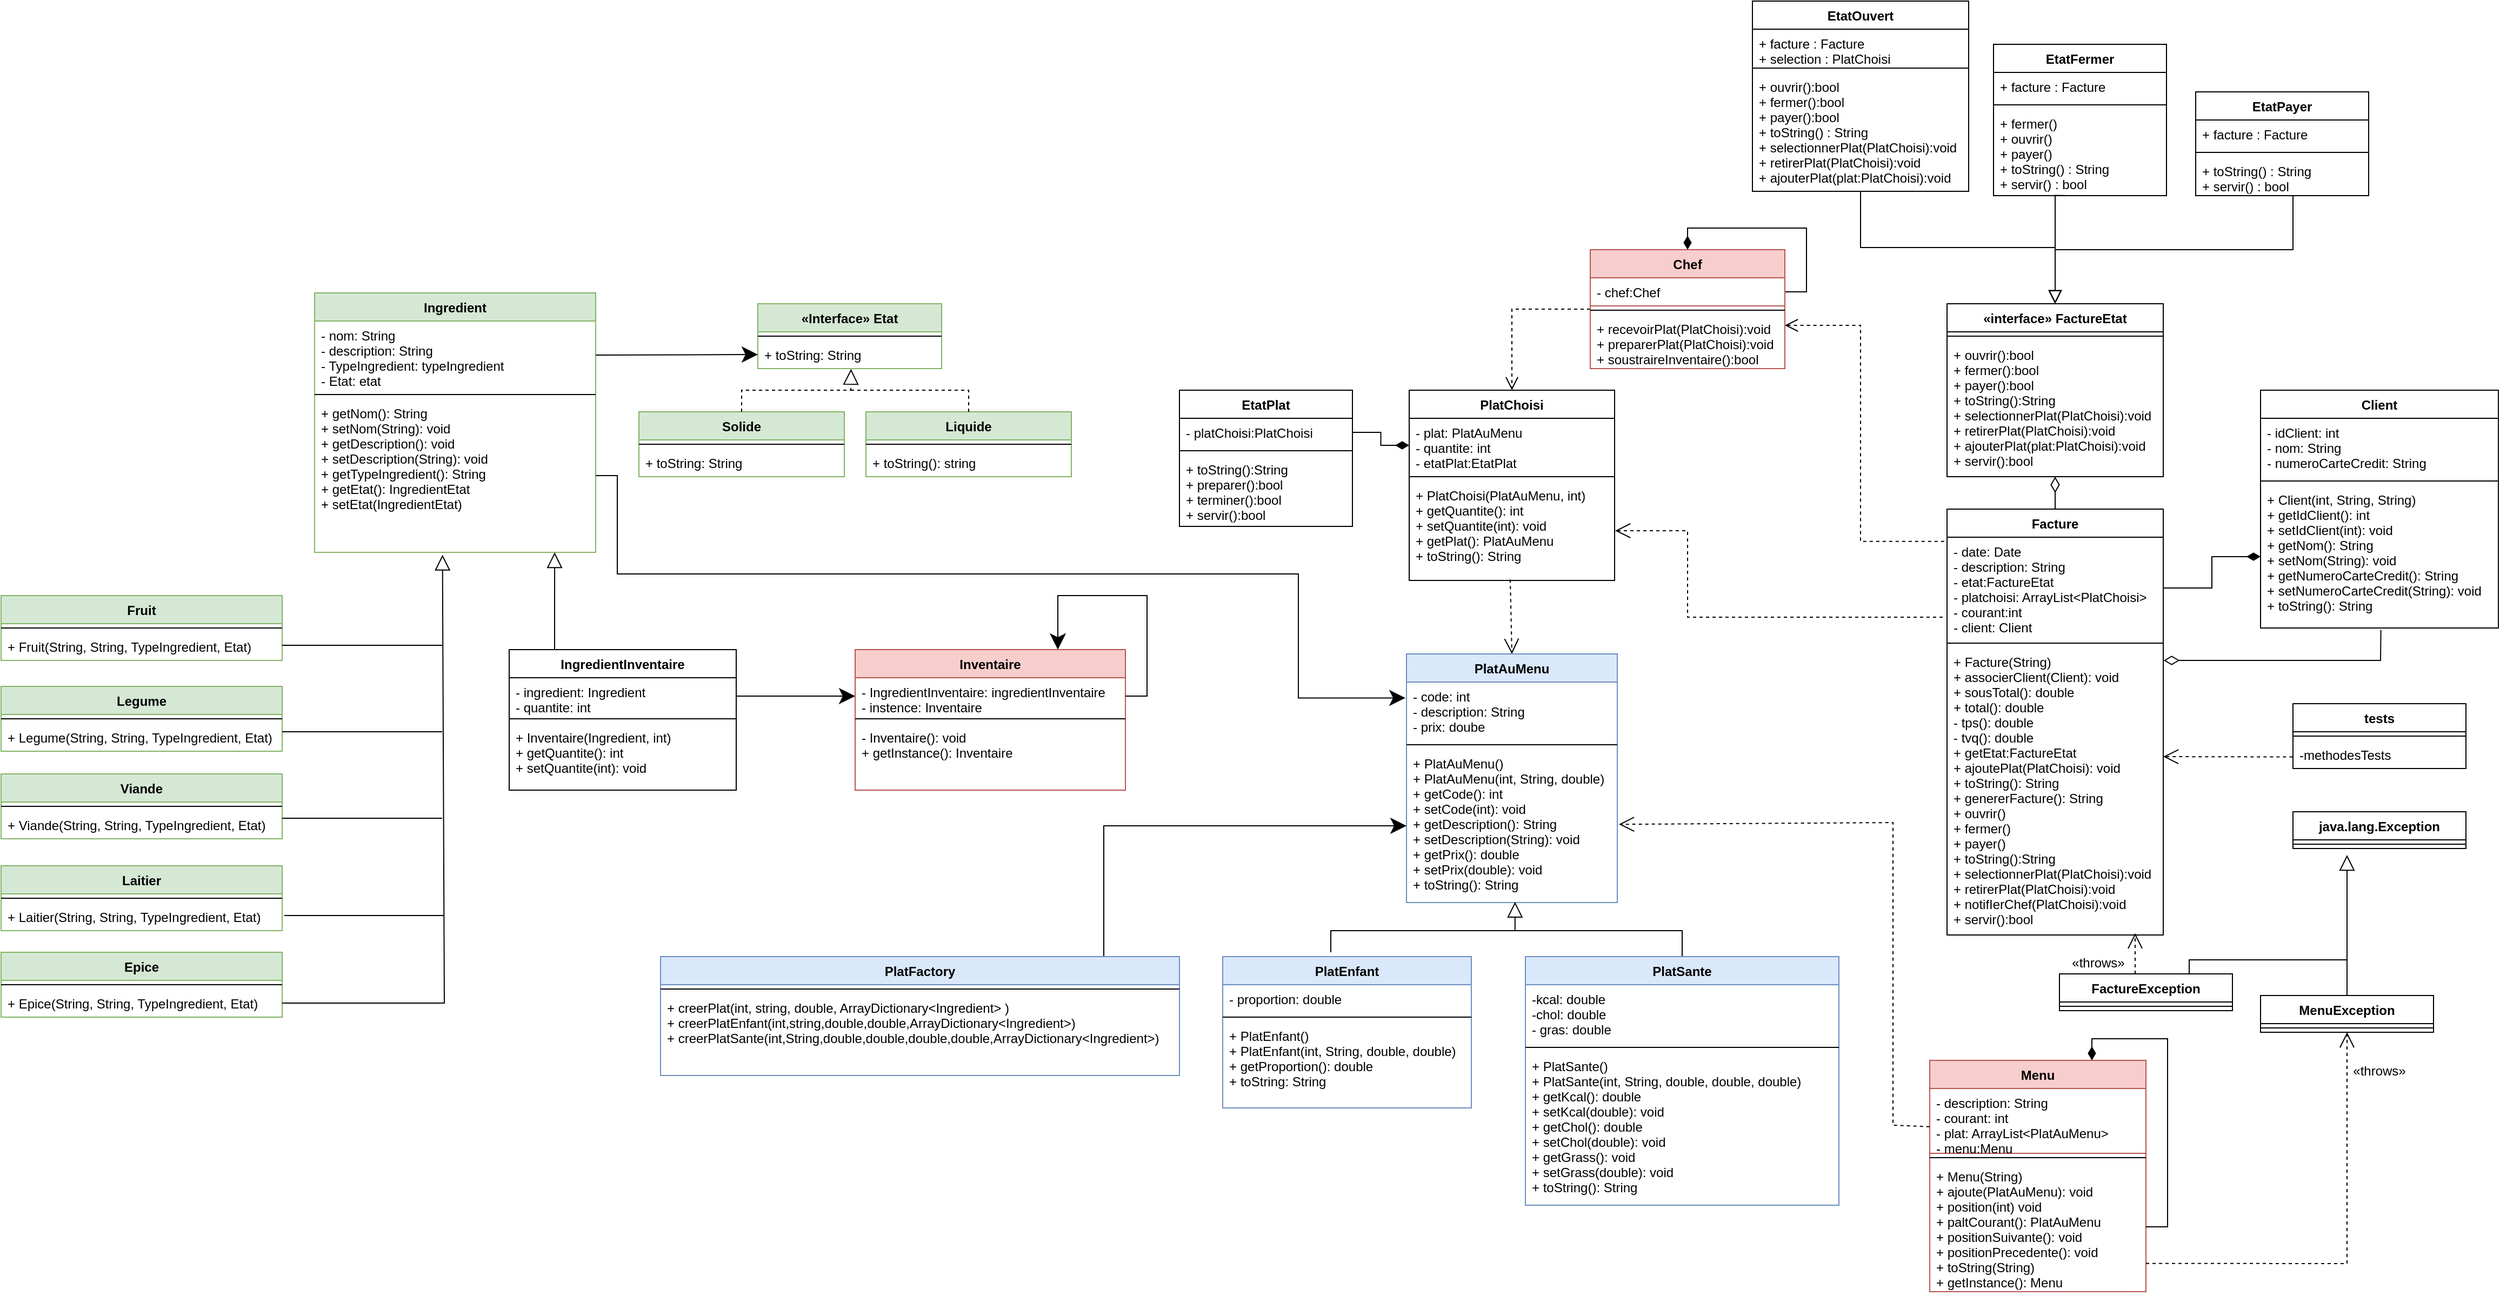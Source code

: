 <mxfile version="15.0.6" type="device" pages="2"><diagram id="TNuhKv3h_thrgXx2UyrM" name="Page-1"><mxGraphModel dx="3384" dy="1984" grid="1" gridSize="10" guides="1" tooltips="1" connect="1" arrows="1" fold="1" page="1" pageScale="1" pageWidth="827" pageHeight="1169" math="0" shadow="0"><root><mxCell id="0"/><mxCell id="1" parent="0"/><mxCell id="b8Gp-3JOSFKTq6jU3I52-5" value="Client" style="swimlane;fontStyle=1;align=center;verticalAlign=top;childLayout=stackLayout;horizontal=1;startSize=26;horizontalStack=0;resizeParent=1;resizeParentMax=0;resizeLast=0;collapsible=1;marginBottom=0;" parent="1" vertex="1"><mxGeometry x="520" y="200" width="220" height="220" as="geometry"/></mxCell><mxCell id="b8Gp-3JOSFKTq6jU3I52-6" value="- idClient: int&#10;- nom: String&#10;- numeroCarteCredit: String" style="text;strokeColor=none;fillColor=none;align=left;verticalAlign=top;spacingLeft=4;spacingRight=4;overflow=hidden;rotatable=0;points=[[0,0.5],[1,0.5]];portConstraint=eastwest;" parent="b8Gp-3JOSFKTq6jU3I52-5" vertex="1"><mxGeometry y="26" width="220" height="54" as="geometry"/></mxCell><mxCell id="b8Gp-3JOSFKTq6jU3I52-7" value="" style="line;strokeWidth=1;fillColor=none;align=left;verticalAlign=middle;spacingTop=-1;spacingLeft=3;spacingRight=3;rotatable=0;labelPosition=right;points=[];portConstraint=eastwest;" parent="b8Gp-3JOSFKTq6jU3I52-5" vertex="1"><mxGeometry y="80" width="220" height="8" as="geometry"/></mxCell><mxCell id="b8Gp-3JOSFKTq6jU3I52-8" value="+ Client(int, String, String)&#10;+ getIdClient(): int&#10;+ setIdClient(int): void&#10;+ getNom(): String&#10;+ setNom(String): void&#10;+ getNumeroCarteCredit(): String&#10;+ setNumeroCarteCredit(String): void&#10;+ toString(): String" style="text;strokeColor=none;fillColor=none;align=left;verticalAlign=top;spacingLeft=4;spacingRight=4;overflow=hidden;rotatable=0;points=[[0,0.5],[1,0.5]];portConstraint=eastwest;" parent="b8Gp-3JOSFKTq6jU3I52-5" vertex="1"><mxGeometry y="88" width="220" height="132" as="geometry"/></mxCell><mxCell id="wVw1kusXMV-8ErTnZ7IX-36" style="edgeStyle=orthogonalEdgeStyle;rounded=0;orthogonalLoop=1;jettySize=auto;html=1;exitX=-0.013;exitY=0.041;exitDx=0;exitDy=0;endArrow=open;endFill=0;endSize=10;dashed=1;exitPerimeter=0;" parent="1" source="b8Gp-3JOSFKTq6jU3I52-12" edge="1"><mxGeometry relative="1" as="geometry"><mxPoint x="80" y="140" as="targetPoint"/><Array as="points"><mxPoint x="150" y="340"/><mxPoint x="150" y="140"/></Array></mxGeometry></mxCell><mxCell id="b8Gp-3JOSFKTq6jU3I52-11" value="Facture" style="swimlane;fontStyle=1;align=center;verticalAlign=top;childLayout=stackLayout;horizontal=1;startSize=26;horizontalStack=0;resizeParent=1;resizeParentMax=0;resizeLast=0;collapsible=1;marginBottom=0;" parent="1" vertex="1"><mxGeometry x="230" y="310" width="200" height="394" as="geometry"/></mxCell><mxCell id="b8Gp-3JOSFKTq6jU3I52-12" value="- date: Date&#10;- description: String&#10;- etat:FactureEtat&#10;- platchoisi: ArrayList&lt;PlatChoisi&gt;&#10;- courant:int&#10;- client: Client" style="text;strokeColor=none;fillColor=none;align=left;verticalAlign=top;spacingLeft=4;spacingRight=4;overflow=hidden;rotatable=0;points=[[0,0.5],[1,0.5]];portConstraint=eastwest;" parent="b8Gp-3JOSFKTq6jU3I52-11" vertex="1"><mxGeometry y="26" width="200" height="94" as="geometry"/></mxCell><mxCell id="b8Gp-3JOSFKTq6jU3I52-13" value="" style="line;strokeWidth=1;fillColor=none;align=left;verticalAlign=middle;spacingTop=-1;spacingLeft=3;spacingRight=3;rotatable=0;labelPosition=right;points=[];portConstraint=eastwest;" parent="b8Gp-3JOSFKTq6jU3I52-11" vertex="1"><mxGeometry y="120" width="200" height="8" as="geometry"/></mxCell><mxCell id="b8Gp-3JOSFKTq6jU3I52-14" value="+ Facture(String)&#10;+ associerClient(Client): void&#10;+ sousTotal(): double&#10;+ total(): double&#10;- tps(): double&#10;- tvq(): double&#10;+ getEtat:FactureEtat&#10;+ ajoutePlat(PlatChoisi): void&#10;+ toString(): String&#10;+ genererFacture(): String&#10;+ ouvrir()&#10;+ fermer()&#10;+ payer()&#10;+ toString():String&#10;+ selectionnerPlat(PlatChoisi):void&#10;+ retirerPlat(PlatChoisi):void&#10;+ notifIerChef(PlatChoisi):void&#10;+ servir():bool" style="text;strokeColor=none;fillColor=none;align=left;verticalAlign=top;spacingLeft=4;spacingRight=4;overflow=hidden;rotatable=0;points=[[0,0.5],[1,0.5]];portConstraint=eastwest;" parent="b8Gp-3JOSFKTq6jU3I52-11" vertex="1"><mxGeometry y="128" width="200" height="266" as="geometry"/></mxCell><mxCell id="b8Gp-3JOSFKTq6jU3I52-16" value="tests" style="swimlane;fontStyle=1;align=center;verticalAlign=top;childLayout=stackLayout;horizontal=1;startSize=26;horizontalStack=0;resizeParent=1;resizeParentMax=0;resizeLast=0;collapsible=1;marginBottom=0;" parent="1" vertex="1"><mxGeometry x="550" y="490" width="160" height="60" as="geometry"/></mxCell><mxCell id="b8Gp-3JOSFKTq6jU3I52-18" value="" style="line;strokeWidth=1;fillColor=none;align=left;verticalAlign=middle;spacingTop=-1;spacingLeft=3;spacingRight=3;rotatable=0;labelPosition=right;points=[];portConstraint=eastwest;" parent="b8Gp-3JOSFKTq6jU3I52-16" vertex="1"><mxGeometry y="26" width="160" height="8" as="geometry"/></mxCell><mxCell id="b8Gp-3JOSFKTq6jU3I52-19" value="-methodesTests" style="text;strokeColor=none;fillColor=none;align=left;verticalAlign=top;spacingLeft=4;spacingRight=4;overflow=hidden;rotatable=0;points=[[0,0.5],[1,0.5]];portConstraint=eastwest;" parent="b8Gp-3JOSFKTq6jU3I52-16" vertex="1"><mxGeometry y="34" width="160" height="26" as="geometry"/></mxCell><mxCell id="b8Gp-3JOSFKTq6jU3I52-20" value="java.lang.Exception" style="swimlane;fontStyle=1;align=center;verticalAlign=top;childLayout=stackLayout;horizontal=1;startSize=26;horizontalStack=0;resizeParent=1;resizeParentMax=0;resizeLast=0;collapsible=1;marginBottom=0;" parent="1" vertex="1"><mxGeometry x="550" y="590" width="160" height="34" as="geometry"/></mxCell><mxCell id="b8Gp-3JOSFKTq6jU3I52-21" value="" style="line;strokeWidth=1;fillColor=none;align=left;verticalAlign=middle;spacingTop=-1;spacingLeft=3;spacingRight=3;rotatable=0;labelPosition=right;points=[];portConstraint=eastwest;" parent="b8Gp-3JOSFKTq6jU3I52-20" vertex="1"><mxGeometry y="26" width="160" height="8" as="geometry"/></mxCell><mxCell id="b8Gp-3JOSFKTq6jU3I52-23" value="FactureException" style="swimlane;fontStyle=1;align=center;verticalAlign=top;childLayout=stackLayout;horizontal=1;startSize=26;horizontalStack=0;resizeParent=1;resizeParentMax=0;resizeLast=0;collapsible=1;marginBottom=0;" parent="1" vertex="1"><mxGeometry x="334" y="740" width="160" height="34" as="geometry"/></mxCell><mxCell id="b8Gp-3JOSFKTq6jU3I52-24" value="" style="line;strokeWidth=1;fillColor=none;align=left;verticalAlign=middle;spacingTop=-1;spacingLeft=3;spacingRight=3;rotatable=0;labelPosition=right;points=[];portConstraint=eastwest;" parent="b8Gp-3JOSFKTq6jU3I52-23" vertex="1"><mxGeometry y="26" width="160" height="8" as="geometry"/></mxCell><mxCell id="b8Gp-3JOSFKTq6jU3I52-60" style="edgeStyle=orthogonalEdgeStyle;rounded=0;orthogonalLoop=1;jettySize=auto;html=1;exitX=0.5;exitY=0;exitDx=0;exitDy=0;endArrow=block;endFill=0;endSize=12;" parent="1" source="b8Gp-3JOSFKTq6jU3I52-25" edge="1"><mxGeometry relative="1" as="geometry"><mxPoint x="600" y="630" as="targetPoint"/></mxGeometry></mxCell><mxCell id="b8Gp-3JOSFKTq6jU3I52-25" value="MenuException" style="swimlane;fontStyle=1;align=center;verticalAlign=top;childLayout=stackLayout;horizontal=1;startSize=26;horizontalStack=0;resizeParent=1;resizeParentMax=0;resizeLast=0;collapsible=1;marginBottom=0;" parent="1" vertex="1"><mxGeometry x="520" y="760" width="160" height="34" as="geometry"/></mxCell><mxCell id="b8Gp-3JOSFKTq6jU3I52-26" value="" style="line;strokeWidth=1;fillColor=none;align=left;verticalAlign=middle;spacingTop=-1;spacingLeft=3;spacingRight=3;rotatable=0;labelPosition=right;points=[];portConstraint=eastwest;" parent="b8Gp-3JOSFKTq6jU3I52-25" vertex="1"><mxGeometry y="26" width="160" height="8" as="geometry"/></mxCell><mxCell id="b8Gp-3JOSFKTq6jU3I52-27" value="Menu" style="swimlane;fontStyle=1;align=center;verticalAlign=top;childLayout=stackLayout;horizontal=1;startSize=26;horizontalStack=0;resizeParent=1;resizeParentMax=0;resizeLast=0;collapsible=1;marginBottom=0;fillColor=#f8cecc;strokeColor=#b85450;" parent="1" vertex="1"><mxGeometry x="214" y="820" width="200" height="214" as="geometry"/></mxCell><mxCell id="b8Gp-3JOSFKTq6jU3I52-28" value="- description: String&#10;- courant: int&#10;- plat: ArrayList&lt;PlatAuMenu&gt;&#10;- menu:Menu" style="text;strokeColor=#b85450;align=left;verticalAlign=top;spacingLeft=4;spacingRight=4;overflow=hidden;rotatable=0;points=[[0,0.5],[1,0.5]];portConstraint=eastwest;" parent="b8Gp-3JOSFKTq6jU3I52-27" vertex="1"><mxGeometry y="26" width="200" height="60" as="geometry"/></mxCell><mxCell id="b8Gp-3JOSFKTq6jU3I52-29" value="" style="line;strokeWidth=1;fillColor=none;align=left;verticalAlign=middle;spacingTop=-1;spacingLeft=3;spacingRight=3;rotatable=0;labelPosition=right;points=[];portConstraint=eastwest;" parent="b8Gp-3JOSFKTq6jU3I52-27" vertex="1"><mxGeometry y="86" width="200" height="8" as="geometry"/></mxCell><mxCell id="wVw1kusXMV-8ErTnZ7IX-37" style="edgeStyle=orthogonalEdgeStyle;rounded=0;orthogonalLoop=1;jettySize=auto;html=1;exitX=1;exitY=0.5;exitDx=0;exitDy=0;entryX=0.75;entryY=0;entryDx=0;entryDy=0;endArrow=diamondThin;endFill=1;endSize=10;" parent="b8Gp-3JOSFKTq6jU3I52-27" source="b8Gp-3JOSFKTq6jU3I52-30" target="b8Gp-3JOSFKTq6jU3I52-27" edge="1"><mxGeometry relative="1" as="geometry"/></mxCell><mxCell id="b8Gp-3JOSFKTq6jU3I52-30" value="+ Menu(String)&#10;+ ajoute(PlatAuMenu): void&#10;+ position(int) void&#10;+ paltCourant(): PlatAuMenu&#10;+ positionSuivante(): void&#10;+ positionPrecedente(): void&#10;+ toString(String)&#10;+ getInstance(): Menu&#10;" style="text;strokeColor=none;fillColor=none;align=left;verticalAlign=top;spacingLeft=4;spacingRight=4;overflow=hidden;rotatable=0;points=[[0,0.5],[1,0.5]];portConstraint=eastwest;" parent="b8Gp-3JOSFKTq6jU3I52-27" vertex="1"><mxGeometry y="94" width="200" height="120" as="geometry"/></mxCell><mxCell id="b8Gp-3JOSFKTq6jU3I52-31" value="PlatChoisi" style="swimlane;fontStyle=1;align=center;verticalAlign=top;childLayout=stackLayout;horizontal=1;startSize=26;horizontalStack=0;resizeParent=1;resizeParentMax=0;resizeLast=0;collapsible=1;marginBottom=0;" parent="1" vertex="1"><mxGeometry x="-267.5" y="200" width="190" height="176" as="geometry"/></mxCell><mxCell id="b8Gp-3JOSFKTq6jU3I52-32" value="- plat: PlatAuMenu&#10;- quantite: int&#10;- etatPlat:EtatPlat" style="text;strokeColor=none;fillColor=none;align=left;verticalAlign=top;spacingLeft=4;spacingRight=4;overflow=hidden;rotatable=0;points=[[0,0.5],[1,0.5]];portConstraint=eastwest;" parent="b8Gp-3JOSFKTq6jU3I52-31" vertex="1"><mxGeometry y="26" width="190" height="50" as="geometry"/></mxCell><mxCell id="b8Gp-3JOSFKTq6jU3I52-33" value="" style="line;strokeWidth=1;fillColor=none;align=left;verticalAlign=middle;spacingTop=-1;spacingLeft=3;spacingRight=3;rotatable=0;labelPosition=right;points=[];portConstraint=eastwest;" parent="b8Gp-3JOSFKTq6jU3I52-31" vertex="1"><mxGeometry y="76" width="190" height="8" as="geometry"/></mxCell><mxCell id="b8Gp-3JOSFKTq6jU3I52-34" value="+ PlatChoisi(PlatAuMenu, int)&#10;+ getQuantite(): int&#10;+ setQuantite(int): void&#10;+ getPlat(): PlatAuMenu&#10;+ toString(): String" style="text;strokeColor=none;fillColor=none;align=left;verticalAlign=top;spacingLeft=4;spacingRight=4;overflow=hidden;rotatable=0;points=[[0,0.5],[1,0.5]];portConstraint=eastwest;" parent="b8Gp-3JOSFKTq6jU3I52-31" vertex="1"><mxGeometry y="84" width="190" height="92" as="geometry"/></mxCell><mxCell id="b8Gp-3JOSFKTq6jU3I52-35" value="PlatAuMenu" style="swimlane;fontStyle=1;align=center;verticalAlign=top;childLayout=stackLayout;horizontal=1;startSize=26;horizontalStack=0;resizeParent=1;resizeParentMax=0;resizeLast=0;collapsible=1;marginBottom=0;fillColor=#dae8fc;strokeColor=#6c8ebf;" parent="1" vertex="1"><mxGeometry x="-270" y="444" width="195" height="230" as="geometry"/></mxCell><mxCell id="b8Gp-3JOSFKTq6jU3I52-36" value="- code: int&#10;- description: String&#10;- prix: doube&#10;" style="text;strokeColor=none;fillColor=none;align=left;verticalAlign=top;spacingLeft=4;spacingRight=4;overflow=hidden;rotatable=0;points=[[0,0.5],[1,0.5]];portConstraint=eastwest;" parent="b8Gp-3JOSFKTq6jU3I52-35" vertex="1"><mxGeometry y="26" width="195" height="54" as="geometry"/></mxCell><mxCell id="b8Gp-3JOSFKTq6jU3I52-37" value="" style="line;strokeWidth=1;fillColor=none;align=left;verticalAlign=middle;spacingTop=-1;spacingLeft=3;spacingRight=3;rotatable=0;labelPosition=right;points=[];portConstraint=eastwest;" parent="b8Gp-3JOSFKTq6jU3I52-35" vertex="1"><mxGeometry y="80" width="195" height="8" as="geometry"/></mxCell><mxCell id="b8Gp-3JOSFKTq6jU3I52-38" value="+ PlatAuMenu()&#10;+ PlatAuMenu(int, String, double)&#10;+ getCode(): int&#10;+ setCode(int): void&#10;+ getDescription(): String&#10;+ setDescription(String): void&#10;+ getPrix(): double&#10;+ setPrix(double): void&#10;+ toString(): String&#10;" style="text;strokeColor=none;fillColor=none;align=left;verticalAlign=top;spacingLeft=4;spacingRight=4;overflow=hidden;rotatable=0;points=[[0,0.5],[1,0.5]];portConstraint=eastwest;" parent="b8Gp-3JOSFKTq6jU3I52-35" vertex="1"><mxGeometry y="88" width="195" height="142" as="geometry"/></mxCell><mxCell id="b8Gp-3JOSFKTq6jU3I52-40" value="PlatEnfant" style="swimlane;fontStyle=1;align=center;verticalAlign=top;childLayout=stackLayout;horizontal=1;startSize=26;horizontalStack=0;resizeParent=1;resizeParentMax=0;resizeLast=0;collapsible=1;marginBottom=0;fillColor=#dae8fc;strokeColor=#6c8ebf;" parent="1" vertex="1"><mxGeometry x="-440" y="724" width="230" height="140" as="geometry"/></mxCell><mxCell id="b8Gp-3JOSFKTq6jU3I52-41" value="- proportion: double" style="text;strokeColor=none;fillColor=none;align=left;verticalAlign=top;spacingLeft=4;spacingRight=4;overflow=hidden;rotatable=0;points=[[0,0.5],[1,0.5]];portConstraint=eastwest;" parent="b8Gp-3JOSFKTq6jU3I52-40" vertex="1"><mxGeometry y="26" width="230" height="26" as="geometry"/></mxCell><mxCell id="b8Gp-3JOSFKTq6jU3I52-42" value="" style="line;strokeWidth=1;fillColor=none;align=left;verticalAlign=middle;spacingTop=-1;spacingLeft=3;spacingRight=3;rotatable=0;labelPosition=right;points=[];portConstraint=eastwest;" parent="b8Gp-3JOSFKTq6jU3I52-40" vertex="1"><mxGeometry y="52" width="230" height="8" as="geometry"/></mxCell><mxCell id="b8Gp-3JOSFKTq6jU3I52-43" value="+ PlatEnfant()&#10;+ PlatEnfant(int, String, double, double)&#10;+ getProportion(): double&#10;+ toString: String" style="text;strokeColor=none;fillColor=none;align=left;verticalAlign=top;spacingLeft=4;spacingRight=4;overflow=hidden;rotatable=0;points=[[0,0.5],[1,0.5]];portConstraint=eastwest;" parent="b8Gp-3JOSFKTq6jU3I52-40" vertex="1"><mxGeometry y="60" width="230" height="80" as="geometry"/></mxCell><mxCell id="b8Gp-3JOSFKTq6jU3I52-51" style="edgeStyle=orthogonalEdgeStyle;rounded=0;orthogonalLoop=1;jettySize=auto;html=1;exitX=0.5;exitY=0;exitDx=0;exitDy=0;entryX=0.515;entryY=0.996;entryDx=0;entryDy=0;entryPerimeter=0;endArrow=block;endFill=0;endSize=12;" parent="1" source="b8Gp-3JOSFKTq6jU3I52-44" target="b8Gp-3JOSFKTq6jU3I52-38" edge="1"><mxGeometry relative="1" as="geometry"><Array as="points"><mxPoint x="-15" y="700"/><mxPoint x="-170" y="700"/></Array></mxGeometry></mxCell><mxCell id="b8Gp-3JOSFKTq6jU3I52-44" value="PlatSante" style="swimlane;fontStyle=1;align=center;verticalAlign=top;childLayout=stackLayout;horizontal=1;startSize=26;horizontalStack=0;resizeParent=1;resizeParentMax=0;resizeLast=0;collapsible=1;marginBottom=0;fillColor=#dae8fc;strokeColor=#6c8ebf;" parent="1" vertex="1"><mxGeometry x="-160" y="724" width="290" height="230" as="geometry"/></mxCell><mxCell id="b8Gp-3JOSFKTq6jU3I52-45" value="-kcal: double&#10;-chol: double&#10;- gras: double" style="text;strokeColor=none;fillColor=none;align=left;verticalAlign=top;spacingLeft=4;spacingRight=4;overflow=hidden;rotatable=0;points=[[0,0.5],[1,0.5]];portConstraint=eastwest;" parent="b8Gp-3JOSFKTq6jU3I52-44" vertex="1"><mxGeometry y="26" width="290" height="54" as="geometry"/></mxCell><mxCell id="b8Gp-3JOSFKTq6jU3I52-46" value="" style="line;strokeWidth=1;fillColor=none;align=left;verticalAlign=middle;spacingTop=-1;spacingLeft=3;spacingRight=3;rotatable=0;labelPosition=right;points=[];portConstraint=eastwest;" parent="b8Gp-3JOSFKTq6jU3I52-44" vertex="1"><mxGeometry y="80" width="290" height="8" as="geometry"/></mxCell><mxCell id="b8Gp-3JOSFKTq6jU3I52-47" value="+ PlatSante()&#10;+ PlatSante(int, String, double, double, double)&#10;+ getKcal(): double&#10;+ setKcal(double): void&#10;+ getChol(): double&#10;+ setChol(double): void&#10;+ getGrass(): void&#10;+ setGrass(double): void&#10;+ toString(): String" style="text;strokeColor=none;fillColor=none;align=left;verticalAlign=top;spacingLeft=4;spacingRight=4;overflow=hidden;rotatable=0;points=[[0,0.5],[1,0.5]];portConstraint=eastwest;" parent="b8Gp-3JOSFKTq6jU3I52-44" vertex="1"><mxGeometry y="88" width="290" height="142" as="geometry"/></mxCell><mxCell id="b8Gp-3JOSFKTq6jU3I52-52" value="" style="endArrow=open;html=1;endSize=12;endFill=0;entryX=0.5;entryY=0;entryDx=0;entryDy=0;dashed=1;exitX=0.492;exitY=0.991;exitDx=0;exitDy=0;exitPerimeter=0;" parent="1" source="b8Gp-3JOSFKTq6jU3I52-34" target="b8Gp-3JOSFKTq6jU3I52-35" edge="1"><mxGeometry width="50" height="50" relative="1" as="geometry"><mxPoint x="-90" y="410" as="sourcePoint"/><mxPoint x="-172" y="440" as="targetPoint"/></mxGeometry></mxCell><mxCell id="b8Gp-3JOSFKTq6jU3I52-53" value="" style="endArrow=none;html=1;endSize=12;rounded=0;" parent="1" edge="1"><mxGeometry width="50" height="50" relative="1" as="geometry"><mxPoint x="-340" y="720" as="sourcePoint"/><mxPoint x="-170" y="700" as="targetPoint"/><Array as="points"><mxPoint x="-340" y="700"/></Array></mxGeometry></mxCell><mxCell id="b8Gp-3JOSFKTq6jU3I52-54" value="" style="endArrow=open;html=1;endSize=12;endFill=0;dashed=1;rounded=0;" parent="1" edge="1"><mxGeometry width="50" height="50" relative="1" as="geometry"><mxPoint x="226" y="410" as="sourcePoint"/><mxPoint x="-77" y="330" as="targetPoint"/><Array as="points"><mxPoint x="-10" y="410"/><mxPoint x="-10" y="330"/></Array></mxGeometry></mxCell><mxCell id="b8Gp-3JOSFKTq6jU3I52-55" value="" style="endArrow=open;html=1;endSize=12;endFill=0;entryX=1;entryY=0.5;entryDx=0;entryDy=0;dashed=1;exitX=-0.001;exitY=0.59;exitDx=0;exitDy=0;rounded=0;exitPerimeter=0;" parent="1" source="b8Gp-3JOSFKTq6jU3I52-28" edge="1"><mxGeometry width="50" height="50" relative="1" as="geometry"><mxPoint x="230" y="694.0" as="sourcePoint"/><mxPoint x="-73.5" y="601.63" as="targetPoint"/><Array as="points"><mxPoint x="180" y="880"/><mxPoint x="180" y="600"/></Array></mxGeometry></mxCell><mxCell id="b8Gp-3JOSFKTq6jU3I52-56" value="" style="endArrow=open;html=1;endSize=12;endFill=0;dashed=1;exitX=1;exitY=0.782;exitDx=0;exitDy=0;entryX=0.5;entryY=1;entryDx=0;entryDy=0;rounded=0;exitPerimeter=0;" parent="1" source="b8Gp-3JOSFKTq6jU3I52-30" target="b8Gp-3JOSFKTq6jU3I52-25" edge="1"><mxGeometry width="50" height="50" relative="1" as="geometry"><mxPoint x="530" y="840" as="sourcePoint"/><mxPoint x="559.5" y="900" as="targetPoint"/><Array as="points"><mxPoint x="600" y="1008"/></Array></mxGeometry></mxCell><mxCell id="b8Gp-3JOSFKTq6jU3I52-58" value="" style="endArrow=open;html=1;endSize=12;endFill=0;dashed=1;rounded=0;entryX=0.87;entryY=0.994;entryDx=0;entryDy=0;entryPerimeter=0;" parent="1" target="b8Gp-3JOSFKTq6jU3I52-14" edge="1"><mxGeometry width="50" height="50" relative="1" as="geometry"><mxPoint x="404" y="740" as="sourcePoint"/><mxPoint x="370" y="680" as="targetPoint"/><Array as="points"/></mxGeometry></mxCell><mxCell id="b8Gp-3JOSFKTq6jU3I52-59" value="" style="endArrow=none;html=1;endSize=12;rounded=0;exitX=0.75;exitY=0;exitDx=0;exitDy=0;" parent="1" source="b8Gp-3JOSFKTq6jU3I52-23" edge="1"><mxGeometry width="50" height="50" relative="1" as="geometry"><mxPoint x="470" y="743" as="sourcePoint"/><mxPoint x="600" y="727" as="targetPoint"/><Array as="points"><mxPoint x="454" y="727"/></Array></mxGeometry></mxCell><mxCell id="b8Gp-3JOSFKTq6jU3I52-61" value="" style="endArrow=open;html=1;endSize=12;endFill=0;dashed=1;exitX=-0.002;exitY=0.588;exitDx=0;exitDy=0;rounded=0;exitPerimeter=0;" parent="1" source="b8Gp-3JOSFKTq6jU3I52-19" edge="1"><mxGeometry width="50" height="50" relative="1" as="geometry"><mxPoint x="393.8" y="651.414" as="sourcePoint"/><mxPoint x="430" y="539" as="targetPoint"/><Array as="points"/></mxGeometry></mxCell><mxCell id="b8Gp-3JOSFKTq6jU3I52-62" value="" style="endArrow=diamondThin;html=1;endSize=12;endFill=0;exitX=0.506;exitY=1.013;exitDx=0;exitDy=0;rounded=0;exitPerimeter=0;" parent="1" source="b8Gp-3JOSFKTq6jU3I52-8" edge="1"><mxGeometry width="50" height="50" relative="1" as="geometry"><mxPoint x="550.0" y="450.288" as="sourcePoint"/><mxPoint x="430.32" y="450" as="targetPoint"/><Array as="points"><mxPoint x="631" y="450"/></Array></mxGeometry></mxCell><mxCell id="b8Gp-3JOSFKTq6jU3I52-64" value="«throws»" style="text;html=1;strokeColor=none;fillColor=none;align=center;verticalAlign=middle;whiteSpace=wrap;rounded=0;" parent="1" vertex="1"><mxGeometry x="610" y="820" width="40" height="20" as="geometry"/></mxCell><mxCell id="b8Gp-3JOSFKTq6jU3I52-65" value="«throws»" style="text;html=1;strokeColor=none;fillColor=none;align=center;verticalAlign=middle;whiteSpace=wrap;rounded=0;" parent="1" vertex="1"><mxGeometry x="350" y="720" width="40" height="20" as="geometry"/></mxCell><mxCell id="wVw1kusXMV-8ErTnZ7IX-1" value="«interface» FactureEtat" style="swimlane;fontStyle=1;align=center;verticalAlign=top;childLayout=stackLayout;horizontal=1;startSize=26;horizontalStack=0;resizeParent=1;resizeParentMax=0;resizeLast=0;collapsible=1;marginBottom=0;" parent="1" vertex="1"><mxGeometry x="230" y="120" width="200" height="160" as="geometry"/></mxCell><mxCell id="wVw1kusXMV-8ErTnZ7IX-3" value="" style="line;strokeWidth=1;fillColor=none;align=left;verticalAlign=middle;spacingTop=-1;spacingLeft=3;spacingRight=3;rotatable=0;labelPosition=right;points=[];portConstraint=eastwest;" parent="wVw1kusXMV-8ErTnZ7IX-1" vertex="1"><mxGeometry y="26" width="200" height="8" as="geometry"/></mxCell><mxCell id="wVw1kusXMV-8ErTnZ7IX-4" value="+ ouvrir():bool&#10;+ fermer():bool&#10;+ payer():bool&#10;+ toString():String&#10;+ selectionnerPlat(PlatChoisi):void&#10;+ retirerPlat(PlatChoisi):void&#10;+ ajouterPlat(plat:PlatChoisi):void&#10;+ servir():bool" style="text;strokeColor=none;fillColor=none;align=left;verticalAlign=top;spacingLeft=4;spacingRight=4;overflow=hidden;rotatable=0;points=[[0,0.5],[1,0.5]];portConstraint=eastwest;" parent="wVw1kusXMV-8ErTnZ7IX-1" vertex="1"><mxGeometry y="34" width="200" height="126" as="geometry"/></mxCell><mxCell id="wVw1kusXMV-8ErTnZ7IX-5" value="" style="endArrow=diamondThin;html=1;endSize=12;endFill=0;exitX=0.5;exitY=0;exitDx=0;exitDy=0;rounded=0;" parent="1" source="b8Gp-3JOSFKTq6jU3I52-11" edge="1"><mxGeometry width="50" height="50" relative="1" as="geometry"><mxPoint x="341.0" y="179.996" as="sourcePoint"/><mxPoint x="330" y="280" as="targetPoint"/><Array as="points"/></mxGeometry></mxCell><mxCell id="wVw1kusXMV-8ErTnZ7IX-21" style="edgeStyle=orthogonalEdgeStyle;rounded=0;orthogonalLoop=1;jettySize=auto;html=1;exitX=0.5;exitY=1;exitDx=0;exitDy=0;entryX=0.5;entryY=0;entryDx=0;entryDy=0;endArrow=block;endFill=0;endSize=10;" parent="1" source="wVw1kusXMV-8ErTnZ7IX-6" target="wVw1kusXMV-8ErTnZ7IX-1" edge="1"><mxGeometry relative="1" as="geometry"/></mxCell><mxCell id="wVw1kusXMV-8ErTnZ7IX-6" value="EtatOuvert" style="swimlane;fontStyle=1;align=center;verticalAlign=top;childLayout=stackLayout;horizontal=1;startSize=26;horizontalStack=0;resizeParent=1;resizeParentMax=0;resizeLast=0;collapsible=1;marginBottom=0;" parent="1" vertex="1"><mxGeometry x="50" y="-160" width="200" height="176" as="geometry"/></mxCell><mxCell id="wVw1kusXMV-8ErTnZ7IX-7" value="+ facture : Facture&#10;+ selection : PlatChoisi" style="text;strokeColor=none;fillColor=none;align=left;verticalAlign=top;spacingLeft=4;spacingRight=4;overflow=hidden;rotatable=0;points=[[0,0.5],[1,0.5]];portConstraint=eastwest;" parent="wVw1kusXMV-8ErTnZ7IX-6" vertex="1"><mxGeometry y="26" width="200" height="32" as="geometry"/></mxCell><mxCell id="wVw1kusXMV-8ErTnZ7IX-8" value="" style="line;strokeWidth=1;fillColor=none;align=left;verticalAlign=middle;spacingTop=-1;spacingLeft=3;spacingRight=3;rotatable=0;labelPosition=right;points=[];portConstraint=eastwest;" parent="wVw1kusXMV-8ErTnZ7IX-6" vertex="1"><mxGeometry y="58" width="200" height="8" as="geometry"/></mxCell><mxCell id="wVw1kusXMV-8ErTnZ7IX-9" value="+ ouvrir():bool&#10;+ fermer():bool&#10;+ payer():bool&#10;+ toString() : String&#10;+ selectionnerPlat(PlatChoisi):void&#10;+ retirerPlat(PlatChoisi):void&#10;+ ajouterPlat(plat:PlatChoisi):void" style="text;strokeColor=none;fillColor=none;align=left;verticalAlign=top;spacingLeft=4;spacingRight=4;overflow=hidden;rotatable=0;points=[[0,0.5],[1,0.5]];portConstraint=eastwest;" parent="wVw1kusXMV-8ErTnZ7IX-6" vertex="1"><mxGeometry y="66" width="200" height="110" as="geometry"/></mxCell><mxCell id="wVw1kusXMV-8ErTnZ7IX-20" value="" style="edgeStyle=orthogonalEdgeStyle;rounded=0;orthogonalLoop=1;jettySize=auto;html=1;endArrow=block;endFill=0;endSize=10;exitX=0.413;exitY=0.998;exitDx=0;exitDy=0;exitPerimeter=0;entryX=0.5;entryY=0;entryDx=0;entryDy=0;" parent="1" source="wVw1kusXMV-8ErTnZ7IX-13" target="wVw1kusXMV-8ErTnZ7IX-1" edge="1"><mxGeometry relative="1" as="geometry"><Array as="points"><mxPoint x="330" y="20"/></Array></mxGeometry></mxCell><mxCell id="wVw1kusXMV-8ErTnZ7IX-10" value="EtatFermer" style="swimlane;fontStyle=1;align=center;verticalAlign=top;childLayout=stackLayout;horizontal=1;startSize=26;horizontalStack=0;resizeParent=1;resizeParentMax=0;resizeLast=0;collapsible=1;marginBottom=0;" parent="1" vertex="1"><mxGeometry x="273" y="-120" width="160" height="140" as="geometry"/></mxCell><mxCell id="wVw1kusXMV-8ErTnZ7IX-11" value="+ facture : Facture" style="text;strokeColor=none;fillColor=none;align=left;verticalAlign=top;spacingLeft=4;spacingRight=4;overflow=hidden;rotatable=0;points=[[0,0.5],[1,0.5]];portConstraint=eastwest;" parent="wVw1kusXMV-8ErTnZ7IX-10" vertex="1"><mxGeometry y="26" width="160" height="26" as="geometry"/></mxCell><mxCell id="wVw1kusXMV-8ErTnZ7IX-12" value="" style="line;strokeWidth=1;fillColor=none;align=left;verticalAlign=middle;spacingTop=-1;spacingLeft=3;spacingRight=3;rotatable=0;labelPosition=right;points=[];portConstraint=eastwest;" parent="wVw1kusXMV-8ErTnZ7IX-10" vertex="1"><mxGeometry y="52" width="160" height="8" as="geometry"/></mxCell><mxCell id="wVw1kusXMV-8ErTnZ7IX-13" value="+ fermer()&#10;+ ouvrir()&#10;+ payer()&#10;+ toString() : String&#10;+ servir() : bool" style="text;strokeColor=none;fillColor=none;align=left;verticalAlign=top;spacingLeft=4;spacingRight=4;overflow=hidden;rotatable=0;points=[[0,0.5],[1,0.5]];portConstraint=eastwest;" parent="wVw1kusXMV-8ErTnZ7IX-10" vertex="1"><mxGeometry y="60" width="160" height="80" as="geometry"/></mxCell><mxCell id="wVw1kusXMV-8ErTnZ7IX-23" style="edgeStyle=orthogonalEdgeStyle;rounded=0;orthogonalLoop=1;jettySize=auto;html=1;endArrow=block;endFill=0;endSize=10;" parent="1" source="wVw1kusXMV-8ErTnZ7IX-14" edge="1"><mxGeometry relative="1" as="geometry"><mxPoint x="330" y="120" as="targetPoint"/><Array as="points"><mxPoint x="550" y="70"/><mxPoint x="330" y="70"/></Array></mxGeometry></mxCell><mxCell id="wVw1kusXMV-8ErTnZ7IX-14" value="EtatPayer" style="swimlane;fontStyle=1;align=center;verticalAlign=top;childLayout=stackLayout;horizontal=1;startSize=26;horizontalStack=0;resizeParent=1;resizeParentMax=0;resizeLast=0;collapsible=1;marginBottom=0;" parent="1" vertex="1"><mxGeometry x="460" y="-76" width="160" height="96" as="geometry"/></mxCell><mxCell id="wVw1kusXMV-8ErTnZ7IX-15" value="+ facture : Facture" style="text;strokeColor=none;fillColor=none;align=left;verticalAlign=top;spacingLeft=4;spacingRight=4;overflow=hidden;rotatable=0;points=[[0,0.5],[1,0.5]];portConstraint=eastwest;" parent="wVw1kusXMV-8ErTnZ7IX-14" vertex="1"><mxGeometry y="26" width="160" height="26" as="geometry"/></mxCell><mxCell id="wVw1kusXMV-8ErTnZ7IX-16" value="" style="line;strokeWidth=1;fillColor=none;align=left;verticalAlign=middle;spacingTop=-1;spacingLeft=3;spacingRight=3;rotatable=0;labelPosition=right;points=[];portConstraint=eastwest;" parent="wVw1kusXMV-8ErTnZ7IX-14" vertex="1"><mxGeometry y="52" width="160" height="8" as="geometry"/></mxCell><mxCell id="wVw1kusXMV-8ErTnZ7IX-18" value="+ toString() : String&#10;+ servir() : bool" style="text;strokeColor=none;fillColor=none;align=left;verticalAlign=top;spacingLeft=4;spacingRight=4;overflow=hidden;rotatable=0;points=[[0,0.5],[1,0.5]];portConstraint=eastwest;" parent="wVw1kusXMV-8ErTnZ7IX-14" vertex="1"><mxGeometry y="60" width="160" height="36" as="geometry"/></mxCell><mxCell id="wVw1kusXMV-8ErTnZ7IX-24" value="" style="edgeStyle=orthogonalEdgeStyle;rounded=0;orthogonalLoop=1;jettySize=auto;html=1;endArrow=diamondThin;endFill=1;endSize=10;" parent="1" source="b8Gp-3JOSFKTq6jU3I52-12" target="b8Gp-3JOSFKTq6jU3I52-8" edge="1"><mxGeometry relative="1" as="geometry"/></mxCell><mxCell id="wVw1kusXMV-8ErTnZ7IX-25" value="EtatPlat" style="swimlane;fontStyle=1;align=center;verticalAlign=top;childLayout=stackLayout;horizontal=1;startSize=26;horizontalStack=0;resizeParent=1;resizeParentMax=0;resizeLast=0;collapsible=1;marginBottom=0;" parent="1" vertex="1"><mxGeometry x="-480" y="200" width="160" height="126" as="geometry"/></mxCell><mxCell id="wVw1kusXMV-8ErTnZ7IX-26" value="- platChoisi:PlatChoisi" style="text;strokeColor=none;fillColor=none;align=left;verticalAlign=top;spacingLeft=4;spacingRight=4;overflow=hidden;rotatable=0;points=[[0,0.5],[1,0.5]];portConstraint=eastwest;" parent="wVw1kusXMV-8ErTnZ7IX-25" vertex="1"><mxGeometry y="26" width="160" height="26" as="geometry"/></mxCell><mxCell id="wVw1kusXMV-8ErTnZ7IX-27" value="" style="line;strokeWidth=1;fillColor=none;align=left;verticalAlign=middle;spacingTop=-1;spacingLeft=3;spacingRight=3;rotatable=0;labelPosition=right;points=[];portConstraint=eastwest;" parent="wVw1kusXMV-8ErTnZ7IX-25" vertex="1"><mxGeometry y="52" width="160" height="8" as="geometry"/></mxCell><mxCell id="wVw1kusXMV-8ErTnZ7IX-28" value="+ toString():String&#10;+ preparer():bool&#10;+ terminer():bool&#10;+ servir():bool" style="text;strokeColor=none;fillColor=none;align=left;verticalAlign=top;spacingLeft=4;spacingRight=4;overflow=hidden;rotatable=0;points=[[0,0.5],[1,0.5]];portConstraint=eastwest;" parent="wVw1kusXMV-8ErTnZ7IX-25" vertex="1"><mxGeometry y="60" width="160" height="66" as="geometry"/></mxCell><mxCell id="wVw1kusXMV-8ErTnZ7IX-29" style="edgeStyle=orthogonalEdgeStyle;rounded=0;orthogonalLoop=1;jettySize=auto;html=1;exitX=1;exitY=0.5;exitDx=0;exitDy=0;entryX=0;entryY=0.5;entryDx=0;entryDy=0;endArrow=diamondThin;endFill=1;endSize=10;" parent="1" source="wVw1kusXMV-8ErTnZ7IX-26" target="b8Gp-3JOSFKTq6jU3I52-32" edge="1"><mxGeometry relative="1" as="geometry"/></mxCell><mxCell id="wVw1kusXMV-8ErTnZ7IX-38" style="edgeStyle=orthogonalEdgeStyle;rounded=0;orthogonalLoop=1;jettySize=auto;html=1;exitX=0;exitY=0.5;exitDx=0;exitDy=0;entryX=0.5;entryY=0;entryDx=0;entryDy=0;endArrow=open;endFill=0;endSize=10;dashed=1;" parent="1" source="wVw1kusXMV-8ErTnZ7IX-31" target="b8Gp-3JOSFKTq6jU3I52-31" edge="1"><mxGeometry relative="1" as="geometry"/></mxCell><mxCell id="wVw1kusXMV-8ErTnZ7IX-31" value="Chef" style="swimlane;fontStyle=1;align=center;verticalAlign=top;childLayout=stackLayout;horizontal=1;startSize=26;horizontalStack=0;resizeParent=1;resizeParentMax=0;resizeLast=0;collapsible=1;marginBottom=0;fillColor=#f8cecc;strokeColor=#b85450;" parent="1" vertex="1"><mxGeometry x="-100" y="70" width="180" height="110" as="geometry"/></mxCell><mxCell id="wVw1kusXMV-8ErTnZ7IX-35" style="edgeStyle=orthogonalEdgeStyle;rounded=0;orthogonalLoop=1;jettySize=auto;html=1;exitX=1;exitY=0.5;exitDx=0;exitDy=0;entryX=0.5;entryY=0;entryDx=0;entryDy=0;endArrow=diamondThin;endFill=1;endSize=10;" parent="wVw1kusXMV-8ErTnZ7IX-31" source="wVw1kusXMV-8ErTnZ7IX-32" target="wVw1kusXMV-8ErTnZ7IX-31" edge="1"><mxGeometry relative="1" as="geometry"><Array as="points"><mxPoint x="200" y="39"/><mxPoint x="200" y="-20"/><mxPoint x="90" y="-20"/></Array></mxGeometry></mxCell><mxCell id="wVw1kusXMV-8ErTnZ7IX-32" value="- chef:Chef" style="text;strokeColor=#b85450;align=left;verticalAlign=top;spacingLeft=4;spacingRight=4;overflow=hidden;rotatable=0;points=[[0,0.5],[1,0.5]];portConstraint=eastwest;" parent="wVw1kusXMV-8ErTnZ7IX-31" vertex="1"><mxGeometry y="26" width="180" height="26" as="geometry"/></mxCell><mxCell id="wVw1kusXMV-8ErTnZ7IX-33" value="" style="line;strokeWidth=1;fillColor=none;align=left;verticalAlign=middle;spacingTop=-1;spacingLeft=3;spacingRight=3;rotatable=0;labelPosition=right;points=[];portConstraint=eastwest;" parent="wVw1kusXMV-8ErTnZ7IX-31" vertex="1"><mxGeometry y="52" width="180" height="8" as="geometry"/></mxCell><mxCell id="wVw1kusXMV-8ErTnZ7IX-34" value="+ recevoirPlat(PlatChoisi):void&#10;+ preparerPlat(PlatChoisi):void&#10;+ soustraireInventaire():bool" style="text;strokeColor=none;fillColor=none;align=left;verticalAlign=top;spacingLeft=4;spacingRight=4;overflow=hidden;rotatable=0;points=[[0,0.5],[1,0.5]];portConstraint=eastwest;" parent="wVw1kusXMV-8ErTnZ7IX-31" vertex="1"><mxGeometry y="60" width="180" height="50" as="geometry"/></mxCell><mxCell id="hzZ27hz0MLs9weaFMrxx-1" value="Viande" style="swimlane;fontStyle=1;align=center;verticalAlign=top;childLayout=stackLayout;horizontal=1;startSize=26;horizontalStack=0;resizeParent=1;resizeParentMax=0;resizeLast=0;collapsible=1;marginBottom=0;fillColor=#d5e8d4;strokeColor=#82b366;" vertex="1" parent="1"><mxGeometry x="-1570" y="555" width="260" height="60" as="geometry"/></mxCell><mxCell id="hzZ27hz0MLs9weaFMrxx-2" value="" style="line;strokeWidth=1;fillColor=none;align=left;verticalAlign=middle;spacingTop=-1;spacingLeft=3;spacingRight=3;rotatable=0;labelPosition=right;points=[];portConstraint=eastwest;" vertex="1" parent="hzZ27hz0MLs9weaFMrxx-1"><mxGeometry y="26" width="260" height="8" as="geometry"/></mxCell><mxCell id="hzZ27hz0MLs9weaFMrxx-3" value="+ Viande(String, String, TypeIngredient, Etat)" style="text;strokeColor=none;fillColor=none;align=left;verticalAlign=top;spacingLeft=4;spacingRight=4;overflow=hidden;rotatable=0;points=[[0,0.5],[1,0.5]];portConstraint=eastwest;" vertex="1" parent="hzZ27hz0MLs9weaFMrxx-1"><mxGeometry y="34" width="260" height="26" as="geometry"/></mxCell><mxCell id="hzZ27hz0MLs9weaFMrxx-4" value="Laitier" style="swimlane;fontStyle=1;align=center;verticalAlign=top;childLayout=stackLayout;horizontal=1;startSize=26;horizontalStack=0;resizeParent=1;resizeParentMax=0;resizeLast=0;collapsible=1;marginBottom=0;fillColor=#d5e8d4;strokeColor=#82b366;" vertex="1" parent="1"><mxGeometry x="-1570" y="640" width="260" height="60" as="geometry"/></mxCell><mxCell id="hzZ27hz0MLs9weaFMrxx-5" value="" style="line;strokeWidth=1;fillColor=none;align=left;verticalAlign=middle;spacingTop=-1;spacingLeft=3;spacingRight=3;rotatable=0;labelPosition=right;points=[];portConstraint=eastwest;" vertex="1" parent="hzZ27hz0MLs9weaFMrxx-4"><mxGeometry y="26" width="260" height="8" as="geometry"/></mxCell><mxCell id="hzZ27hz0MLs9weaFMrxx-6" value="+ Laitier(String, String, TypeIngredient, Etat)" style="text;strokeColor=none;fillColor=none;align=left;verticalAlign=top;spacingLeft=4;spacingRight=4;overflow=hidden;rotatable=0;points=[[0,0.5],[1,0.5]];portConstraint=eastwest;" vertex="1" parent="hzZ27hz0MLs9weaFMrxx-4"><mxGeometry y="34" width="260" height="26" as="geometry"/></mxCell><mxCell id="hzZ27hz0MLs9weaFMrxx-7" value="Legume" style="swimlane;fontStyle=1;align=center;verticalAlign=top;childLayout=stackLayout;horizontal=1;startSize=26;horizontalStack=0;resizeParent=1;resizeParentMax=0;resizeLast=0;collapsible=1;marginBottom=0;fillColor=#d5e8d4;strokeColor=#82b366;" vertex="1" parent="1"><mxGeometry x="-1570" y="474" width="260" height="60" as="geometry"/></mxCell><mxCell id="hzZ27hz0MLs9weaFMrxx-8" value="" style="line;strokeWidth=1;fillColor=none;align=left;verticalAlign=middle;spacingTop=-1;spacingLeft=3;spacingRight=3;rotatable=0;labelPosition=right;points=[];portConstraint=eastwest;" vertex="1" parent="hzZ27hz0MLs9weaFMrxx-7"><mxGeometry y="26" width="260" height="8" as="geometry"/></mxCell><mxCell id="hzZ27hz0MLs9weaFMrxx-9" value="+ Legume(String, String, TypeIngredient, Etat)" style="text;strokeColor=none;fillColor=none;align=left;verticalAlign=top;spacingLeft=4;spacingRight=4;overflow=hidden;rotatable=0;points=[[0,0.5],[1,0.5]];portConstraint=eastwest;" vertex="1" parent="hzZ27hz0MLs9weaFMrxx-7"><mxGeometry y="34" width="260" height="26" as="geometry"/></mxCell><mxCell id="hzZ27hz0MLs9weaFMrxx-10" value="Fruit" style="swimlane;fontStyle=1;align=center;verticalAlign=top;childLayout=stackLayout;horizontal=1;startSize=26;horizontalStack=0;resizeParent=1;resizeParentMax=0;resizeLast=0;collapsible=1;marginBottom=0;fillColor=#d5e8d4;strokeColor=#82b366;" vertex="1" parent="1"><mxGeometry x="-1570" y="390" width="260" height="60" as="geometry"/></mxCell><mxCell id="hzZ27hz0MLs9weaFMrxx-11" value="" style="line;strokeWidth=1;fillColor=none;align=left;verticalAlign=middle;spacingTop=-1;spacingLeft=3;spacingRight=3;rotatable=0;labelPosition=right;points=[];portConstraint=eastwest;" vertex="1" parent="hzZ27hz0MLs9weaFMrxx-10"><mxGeometry y="26" width="260" height="8" as="geometry"/></mxCell><mxCell id="hzZ27hz0MLs9weaFMrxx-12" value="+ Fruit(String, String, TypeIngredient, Etat)" style="text;strokeColor=none;fillColor=none;align=left;verticalAlign=top;spacingLeft=4;spacingRight=4;overflow=hidden;rotatable=0;points=[[0,0.5],[1,0.5]];portConstraint=eastwest;" vertex="1" parent="hzZ27hz0MLs9weaFMrxx-10"><mxGeometry y="34" width="260" height="26" as="geometry"/></mxCell><mxCell id="hzZ27hz0MLs9weaFMrxx-13" value="Epice" style="swimlane;fontStyle=1;align=center;verticalAlign=top;childLayout=stackLayout;horizontal=1;startSize=26;horizontalStack=0;resizeParent=1;resizeParentMax=0;resizeLast=0;collapsible=1;marginBottom=0;fillColor=#d5e8d4;strokeColor=#82b366;" vertex="1" parent="1"><mxGeometry x="-1570" y="720" width="260" height="60" as="geometry"/></mxCell><mxCell id="hzZ27hz0MLs9weaFMrxx-14" value="" style="line;strokeWidth=1;fillColor=none;align=left;verticalAlign=middle;spacingTop=-1;spacingLeft=3;spacingRight=3;rotatable=0;labelPosition=right;points=[];portConstraint=eastwest;" vertex="1" parent="hzZ27hz0MLs9weaFMrxx-13"><mxGeometry y="26" width="260" height="8" as="geometry"/></mxCell><mxCell id="hzZ27hz0MLs9weaFMrxx-15" value="+ Epice(String, String, TypeIngredient, Etat)" style="text;strokeColor=none;fillColor=none;align=left;verticalAlign=top;spacingLeft=4;spacingRight=4;overflow=hidden;rotatable=0;points=[[0,0.5],[1,0.5]];portConstraint=eastwest;" vertex="1" parent="hzZ27hz0MLs9weaFMrxx-13"><mxGeometry y="34" width="260" height="26" as="geometry"/></mxCell><mxCell id="hzZ27hz0MLs9weaFMrxx-16" value="Ingredient" style="swimlane;fontStyle=1;align=center;verticalAlign=top;childLayout=stackLayout;horizontal=1;startSize=26;horizontalStack=0;resizeParent=1;resizeParentMax=0;resizeLast=0;collapsible=1;marginBottom=0;fillColor=#d5e8d4;strokeColor=#82b366;" vertex="1" parent="1"><mxGeometry x="-1280" y="110" width="260" height="240" as="geometry"/></mxCell><mxCell id="hzZ27hz0MLs9weaFMrxx-17" value="- nom: String&#10;- description: String&#10;- TypeIngredient: typeIngredient&#10;- Etat: etat" style="text;strokeColor=none;fillColor=none;align=left;verticalAlign=top;spacingLeft=4;spacingRight=4;overflow=hidden;rotatable=0;points=[[0,0.5],[1,0.5]];portConstraint=eastwest;" vertex="1" parent="hzZ27hz0MLs9weaFMrxx-16"><mxGeometry y="26" width="260" height="64" as="geometry"/></mxCell><mxCell id="hzZ27hz0MLs9weaFMrxx-18" value="" style="line;strokeWidth=1;fillColor=none;align=left;verticalAlign=middle;spacingTop=-1;spacingLeft=3;spacingRight=3;rotatable=0;labelPosition=right;points=[];portConstraint=eastwest;" vertex="1" parent="hzZ27hz0MLs9weaFMrxx-16"><mxGeometry y="90" width="260" height="8" as="geometry"/></mxCell><mxCell id="hzZ27hz0MLs9weaFMrxx-19" value="+ getNom(): String&#10;+ setNom(String): void&#10;+ getDescription(): void&#10;+ setDescription(String): void&#10;+ getTypeIngredient(): String&#10;+ getEtat(): IngredientEtat&#10;+ setEtat(IngredientEtat)" style="text;strokeColor=none;fillColor=none;align=left;verticalAlign=top;spacingLeft=4;spacingRight=4;overflow=hidden;rotatable=0;points=[[0,0.5],[1,0.5]];portConstraint=eastwest;" vertex="1" parent="hzZ27hz0MLs9weaFMrxx-16"><mxGeometry y="98" width="260" height="142" as="geometry"/></mxCell><mxCell id="hzZ27hz0MLs9weaFMrxx-20" style="edgeStyle=orthogonalEdgeStyle;rounded=0;orthogonalLoop=1;jettySize=auto;html=1;exitX=0.5;exitY=0;exitDx=0;exitDy=0;endArrow=block;endFill=0;endSize=12;entryX=0.854;entryY=1;entryDx=0;entryDy=0;entryPerimeter=0;" edge="1" parent="1" source="hzZ27hz0MLs9weaFMrxx-21" target="hzZ27hz0MLs9weaFMrxx-19"><mxGeometry relative="1" as="geometry"><mxPoint x="-1373" y="390" as="targetPoint"/><Array as="points"><mxPoint x="-1058" y="440"/></Array></mxGeometry></mxCell><mxCell id="hzZ27hz0MLs9weaFMrxx-21" value="IngredientInventaire" style="swimlane;fontStyle=1;align=center;verticalAlign=top;childLayout=stackLayout;horizontal=1;startSize=26;horizontalStack=0;resizeParent=1;resizeParentMax=0;resizeLast=0;collapsible=1;marginBottom=0;" vertex="1" parent="1"><mxGeometry x="-1100" y="440" width="210" height="130" as="geometry"/></mxCell><mxCell id="hzZ27hz0MLs9weaFMrxx-22" value="- ingredient: Ingredient&#10;- quantite: int" style="text;strokeColor=none;fillColor=none;align=left;verticalAlign=top;spacingLeft=4;spacingRight=4;overflow=hidden;rotatable=0;points=[[0,0.5],[1,0.5]];portConstraint=eastwest;" vertex="1" parent="hzZ27hz0MLs9weaFMrxx-21"><mxGeometry y="26" width="210" height="34" as="geometry"/></mxCell><mxCell id="hzZ27hz0MLs9weaFMrxx-23" value="" style="line;strokeWidth=1;fillColor=none;align=left;verticalAlign=middle;spacingTop=-1;spacingLeft=3;spacingRight=3;rotatable=0;labelPosition=right;points=[];portConstraint=eastwest;" vertex="1" parent="hzZ27hz0MLs9weaFMrxx-21"><mxGeometry y="60" width="210" height="8" as="geometry"/></mxCell><mxCell id="hzZ27hz0MLs9weaFMrxx-24" value="+ Inventaire(Ingredient, int)&#10;+ getQuantite(): int&#10;+ setQuantite(int): void&#10;" style="text;strokeColor=none;fillColor=none;align=left;verticalAlign=top;spacingLeft=4;spacingRight=4;overflow=hidden;rotatable=0;points=[[0,0.5],[1,0.5]];portConstraint=eastwest;" vertex="1" parent="hzZ27hz0MLs9weaFMrxx-21"><mxGeometry y="68" width="210" height="62" as="geometry"/></mxCell><mxCell id="hzZ27hz0MLs9weaFMrxx-25" value="«Interface» Etat" style="swimlane;fontStyle=1;align=center;verticalAlign=top;childLayout=stackLayout;horizontal=1;startSize=26;horizontalStack=0;resizeParent=1;resizeParentMax=0;resizeLast=0;collapsible=1;marginBottom=0;fillColor=#d5e8d4;strokeColor=#82b366;" vertex="1" parent="1"><mxGeometry x="-870" y="120" width="170" height="60" as="geometry"/></mxCell><mxCell id="hzZ27hz0MLs9weaFMrxx-26" value="" style="line;strokeWidth=1;fillColor=none;align=left;verticalAlign=middle;spacingTop=-1;spacingLeft=3;spacingRight=3;rotatable=0;labelPosition=right;points=[];portConstraint=eastwest;" vertex="1" parent="hzZ27hz0MLs9weaFMrxx-25"><mxGeometry y="26" width="170" height="8" as="geometry"/></mxCell><mxCell id="hzZ27hz0MLs9weaFMrxx-27" value="+ toString: String" style="text;strokeColor=none;fillColor=none;align=left;verticalAlign=top;spacingLeft=4;spacingRight=4;overflow=hidden;rotatable=0;points=[[0,0.5],[1,0.5]];portConstraint=eastwest;" vertex="1" parent="hzZ27hz0MLs9weaFMrxx-25"><mxGeometry y="34" width="170" height="26" as="geometry"/></mxCell><mxCell id="hzZ27hz0MLs9weaFMrxx-28" value="Solide" style="swimlane;fontStyle=1;align=center;verticalAlign=top;childLayout=stackLayout;horizontal=1;startSize=26;horizontalStack=0;resizeParent=1;resizeParentMax=0;resizeLast=0;collapsible=1;marginBottom=0;fillColor=#d5e8d4;strokeColor=#82b366;" vertex="1" parent="1"><mxGeometry x="-980" y="220" width="190" height="60" as="geometry"/></mxCell><mxCell id="hzZ27hz0MLs9weaFMrxx-29" value="" style="line;strokeWidth=1;fillColor=none;align=left;verticalAlign=middle;spacingTop=-1;spacingLeft=3;spacingRight=3;rotatable=0;labelPosition=right;points=[];portConstraint=eastwest;" vertex="1" parent="hzZ27hz0MLs9weaFMrxx-28"><mxGeometry y="26" width="190" height="8" as="geometry"/></mxCell><mxCell id="hzZ27hz0MLs9weaFMrxx-30" value="+ toString: String" style="text;strokeColor=none;fillColor=none;align=left;verticalAlign=top;spacingLeft=4;spacingRight=4;overflow=hidden;rotatable=0;points=[[0,0.5],[1,0.5]];portConstraint=eastwest;" vertex="1" parent="hzZ27hz0MLs9weaFMrxx-28"><mxGeometry y="34" width="190" height="26" as="geometry"/></mxCell><mxCell id="hzZ27hz0MLs9weaFMrxx-31" value="Liquide" style="swimlane;fontStyle=1;align=center;verticalAlign=top;childLayout=stackLayout;horizontal=1;startSize=26;horizontalStack=0;resizeParent=1;resizeParentMax=0;resizeLast=0;collapsible=1;marginBottom=0;fillColor=#d5e8d4;strokeColor=#82b366;" vertex="1" parent="1"><mxGeometry x="-770" y="220" width="190" height="60" as="geometry"/></mxCell><mxCell id="hzZ27hz0MLs9weaFMrxx-32" value="" style="line;strokeWidth=1;fillColor=none;align=left;verticalAlign=middle;spacingTop=-1;spacingLeft=3;spacingRight=3;rotatable=0;labelPosition=right;points=[];portConstraint=eastwest;" vertex="1" parent="hzZ27hz0MLs9weaFMrxx-31"><mxGeometry y="26" width="190" height="8" as="geometry"/></mxCell><mxCell id="hzZ27hz0MLs9weaFMrxx-33" value="+ toString(): string" style="text;strokeColor=none;fillColor=none;align=left;verticalAlign=top;spacingLeft=4;spacingRight=4;overflow=hidden;rotatable=0;points=[[0,0.5],[1,0.5]];portConstraint=eastwest;" vertex="1" parent="hzZ27hz0MLs9weaFMrxx-31"><mxGeometry y="34" width="190" height="26" as="geometry"/></mxCell><mxCell id="hzZ27hz0MLs9weaFMrxx-34" value="" style="endArrow=block;html=1;entryX=0.455;entryY=1.016;entryDx=0;entryDy=0;entryPerimeter=0;exitX=1;exitY=0.5;exitDx=0;exitDy=0;rounded=0;endFill=0;endSize=12;" edge="1" parent="1" source="hzZ27hz0MLs9weaFMrxx-15" target="hzZ27hz0MLs9weaFMrxx-19"><mxGeometry width="50" height="50" relative="1" as="geometry"><mxPoint x="-1350" y="560" as="sourcePoint"/><mxPoint x="-1300" y="510" as="targetPoint"/><Array as="points"><mxPoint x="-1160" y="767"/></Array></mxGeometry></mxCell><mxCell id="hzZ27hz0MLs9weaFMrxx-35" value="" style="endArrow=none;html=1;endSize=12;" edge="1" parent="1"><mxGeometry width="50" height="50" relative="1" as="geometry"><mxPoint x="-1308" y="686" as="sourcePoint"/><mxPoint x="-1160" y="686" as="targetPoint"/></mxGeometry></mxCell><mxCell id="hzZ27hz0MLs9weaFMrxx-36" value="" style="endArrow=none;html=1;endSize=12;" edge="1" parent="1"><mxGeometry width="50" height="50" relative="1" as="geometry"><mxPoint x="-1310" y="596.0" as="sourcePoint"/><mxPoint x="-1162.0" y="596.0" as="targetPoint"/></mxGeometry></mxCell><mxCell id="hzZ27hz0MLs9weaFMrxx-37" value="" style="endArrow=none;html=1;endSize=12;" edge="1" parent="1"><mxGeometry width="50" height="50" relative="1" as="geometry"><mxPoint x="-1310" y="516.0" as="sourcePoint"/><mxPoint x="-1162.0" y="516.0" as="targetPoint"/></mxGeometry></mxCell><mxCell id="hzZ27hz0MLs9weaFMrxx-38" value="" style="endArrow=none;html=1;endSize=12;" edge="1" parent="1"><mxGeometry width="50" height="50" relative="1" as="geometry"><mxPoint x="-1310" y="436.0" as="sourcePoint"/><mxPoint x="-1162.0" y="436.0" as="targetPoint"/></mxGeometry></mxCell><mxCell id="hzZ27hz0MLs9weaFMrxx-39" value="" style="endArrow=classic;html=1;endSize=12;endFill=1;entryX=0;entryY=0.5;entryDx=0;entryDy=0;" edge="1" parent="1" source="hzZ27hz0MLs9weaFMrxx-17" target="hzZ27hz0MLs9weaFMrxx-27"><mxGeometry width="50" height="50" relative="1" as="geometry"><mxPoint x="-749" y="187" as="sourcePoint"/><mxPoint x="-670" y="120" as="targetPoint"/></mxGeometry></mxCell><mxCell id="hzZ27hz0MLs9weaFMrxx-40" value="" style="endArrow=block;html=1;endSize=12;exitX=0.5;exitY=0;exitDx=0;exitDy=0;rounded=0;entryX=0.507;entryY=1.015;entryDx=0;entryDy=0;entryPerimeter=0;endFill=0;dashed=1;" edge="1" parent="1" source="hzZ27hz0MLs9weaFMrxx-28" target="hzZ27hz0MLs9weaFMrxx-27"><mxGeometry width="50" height="50" relative="1" as="geometry"><mxPoint x="-1160" y="360" as="sourcePoint"/><mxPoint x="-784" y="183" as="targetPoint"/><Array as="points"><mxPoint x="-885" y="200"/><mxPoint x="-784" y="200"/></Array></mxGeometry></mxCell><mxCell id="hzZ27hz0MLs9weaFMrxx-41" value="" style="endArrow=none;html=1;endSize=12;exitX=0.5;exitY=0;exitDx=0;exitDy=0;rounded=0;dashed=1;" edge="1" parent="1" source="hzZ27hz0MLs9weaFMrxx-31"><mxGeometry width="50" height="50" relative="1" as="geometry"><mxPoint x="-750" y="210" as="sourcePoint"/><mxPoint x="-784" y="200" as="targetPoint"/><Array as="points"><mxPoint x="-675" y="200"/><mxPoint x="-784" y="200"/></Array></mxGeometry></mxCell><mxCell id="hzZ27hz0MLs9weaFMrxx-42" value="" style="edgeStyle=orthogonalEdgeStyle;rounded=0;orthogonalLoop=1;jettySize=auto;html=1;endArrow=classic;endFill=1;endSize=12;entryX=0;entryY=0.5;entryDx=0;entryDy=0;" edge="1" parent="1" source="hzZ27hz0MLs9weaFMrxx-43" target="b8Gp-3JOSFKTq6jU3I52-38"><mxGeometry relative="1" as="geometry"><mxPoint x="-573.75" y="619.0" as="targetPoint"/><Array as="points"><mxPoint x="-550" y="603"/></Array></mxGeometry></mxCell><mxCell id="hzZ27hz0MLs9weaFMrxx-43" value="PlatFactory" style="swimlane;fontStyle=1;align=center;verticalAlign=top;childLayout=stackLayout;horizontal=1;startSize=26;horizontalStack=0;resizeParent=1;resizeParentMax=0;resizeLast=0;collapsible=1;marginBottom=0;fillColor=#dae8fc;strokeColor=#6c8ebf;" vertex="1" parent="1"><mxGeometry x="-960" y="724" width="480" height="110" as="geometry"/></mxCell><mxCell id="hzZ27hz0MLs9weaFMrxx-44" value="" style="line;strokeWidth=1;fillColor=none;align=left;verticalAlign=middle;spacingTop=-1;spacingLeft=3;spacingRight=3;rotatable=0;labelPosition=right;points=[];portConstraint=eastwest;" vertex="1" parent="hzZ27hz0MLs9weaFMrxx-43"><mxGeometry y="26" width="480" height="8" as="geometry"/></mxCell><mxCell id="hzZ27hz0MLs9weaFMrxx-45" value="+ creerPlat(int, string, double, ArrayDictionary&lt;Ingredient&gt; )&#10;+ creerPlatEnfant(int,string,double,double,ArrayDictionary&lt;Ingredient&gt;)&#10;+ creerPlatSante(int,String,double,double,double,double,ArrayDictionary&lt;Ingredient&gt;)" style="text;strokeColor=none;fillColor=none;align=left;verticalAlign=top;spacingLeft=4;spacingRight=4;overflow=hidden;rotatable=0;points=[[0,0.5],[1,0.5]];portConstraint=eastwest;" vertex="1" parent="hzZ27hz0MLs9weaFMrxx-43"><mxGeometry y="34" width="480" height="76" as="geometry"/></mxCell><mxCell id="hzZ27hz0MLs9weaFMrxx-46" style="edgeStyle=orthogonalEdgeStyle;rounded=0;orthogonalLoop=1;jettySize=auto;html=1;endArrow=classic;endFill=1;endSize=12;entryX=-0.005;entryY=0.272;entryDx=0;entryDy=0;entryPerimeter=0;" edge="1" parent="1" source="hzZ27hz0MLs9weaFMrxx-19" target="b8Gp-3JOSFKTq6jU3I52-36"><mxGeometry relative="1" as="geometry"><Array as="points"><mxPoint x="-1000" y="279"/><mxPoint x="-1000" y="370"/><mxPoint x="-370" y="370"/><mxPoint x="-370" y="485"/></Array><mxPoint x="-573.75" y="470" as="targetPoint"/></mxGeometry></mxCell><mxCell id="hzZ27hz0MLs9weaFMrxx-47" value="Inventaire" style="swimlane;fontStyle=1;align=center;verticalAlign=top;childLayout=stackLayout;horizontal=1;startSize=26;horizontalStack=0;resizeParent=1;resizeParentMax=0;resizeLast=0;collapsible=1;marginBottom=0;fillColor=#f8cecc;strokeColor=#b85450;" vertex="1" parent="1"><mxGeometry x="-780" y="440" width="250" height="130" as="geometry"/></mxCell><mxCell id="hzZ27hz0MLs9weaFMrxx-48" style="edgeStyle=orthogonalEdgeStyle;rounded=0;orthogonalLoop=1;jettySize=auto;html=1;exitX=1;exitY=0.5;exitDx=0;exitDy=0;entryX=0.75;entryY=0;entryDx=0;entryDy=0;endArrow=classic;endFill=1;endSize=12;" edge="1" parent="hzZ27hz0MLs9weaFMrxx-47" source="hzZ27hz0MLs9weaFMrxx-49" target="hzZ27hz0MLs9weaFMrxx-47"><mxGeometry relative="1" as="geometry"><Array as="points"><mxPoint x="270" y="43"/><mxPoint x="270" y="-50"/><mxPoint x="188" y="-50"/></Array></mxGeometry></mxCell><mxCell id="hzZ27hz0MLs9weaFMrxx-49" value="- IngredientInventaire: ingredientInventaire&#10;- instence: Inventaire" style="text;strokeColor=none;fillColor=none;align=left;verticalAlign=top;spacingLeft=4;spacingRight=4;overflow=hidden;rotatable=0;points=[[0,0.5],[1,0.5]];portConstraint=eastwest;" vertex="1" parent="hzZ27hz0MLs9weaFMrxx-47"><mxGeometry y="26" width="250" height="34" as="geometry"/></mxCell><mxCell id="hzZ27hz0MLs9weaFMrxx-50" value="" style="line;strokeWidth=1;fillColor=none;align=left;verticalAlign=middle;spacingTop=-1;spacingLeft=3;spacingRight=3;rotatable=0;labelPosition=right;points=[];portConstraint=eastwest;" vertex="1" parent="hzZ27hz0MLs9weaFMrxx-47"><mxGeometry y="60" width="250" height="8" as="geometry"/></mxCell><mxCell id="hzZ27hz0MLs9weaFMrxx-51" value="- Inventaire(): void&#10;+ getInstance(): Inventaire" style="text;strokeColor=none;fillColor=none;align=left;verticalAlign=top;spacingLeft=4;spacingRight=4;overflow=hidden;rotatable=0;points=[[0,0.5],[1,0.5]];portConstraint=eastwest;" vertex="1" parent="hzZ27hz0MLs9weaFMrxx-47"><mxGeometry y="68" width="250" height="62" as="geometry"/></mxCell><mxCell id="hzZ27hz0MLs9weaFMrxx-52" style="edgeStyle=orthogonalEdgeStyle;rounded=0;orthogonalLoop=1;jettySize=auto;html=1;exitX=1;exitY=0.5;exitDx=0;exitDy=0;entryX=0;entryY=0.5;entryDx=0;entryDy=0;endArrow=classic;endFill=1;endSize=12;" edge="1" parent="1" source="hzZ27hz0MLs9weaFMrxx-22" target="hzZ27hz0MLs9weaFMrxx-49"><mxGeometry relative="1" as="geometry"/></mxCell></root></mxGraphModel></diagram><diagram id="HswktXuM-BxiEm5v6osQ" name="Page-2"><mxGraphModel dx="1038" dy="489" grid="1" gridSize="10" guides="1" tooltips="1" connect="1" arrows="1" fold="1" page="1" pageScale="1" pageWidth="827" pageHeight="1169" math="0" shadow="0"><root><mxCell id="TAnmOCKBPKr2LRUDoBqu-0"/><mxCell id="TAnmOCKBPKr2LRUDoBqu-1" parent="TAnmOCKBPKr2LRUDoBqu-0"/></root></mxGraphModel></diagram></mxfile>
